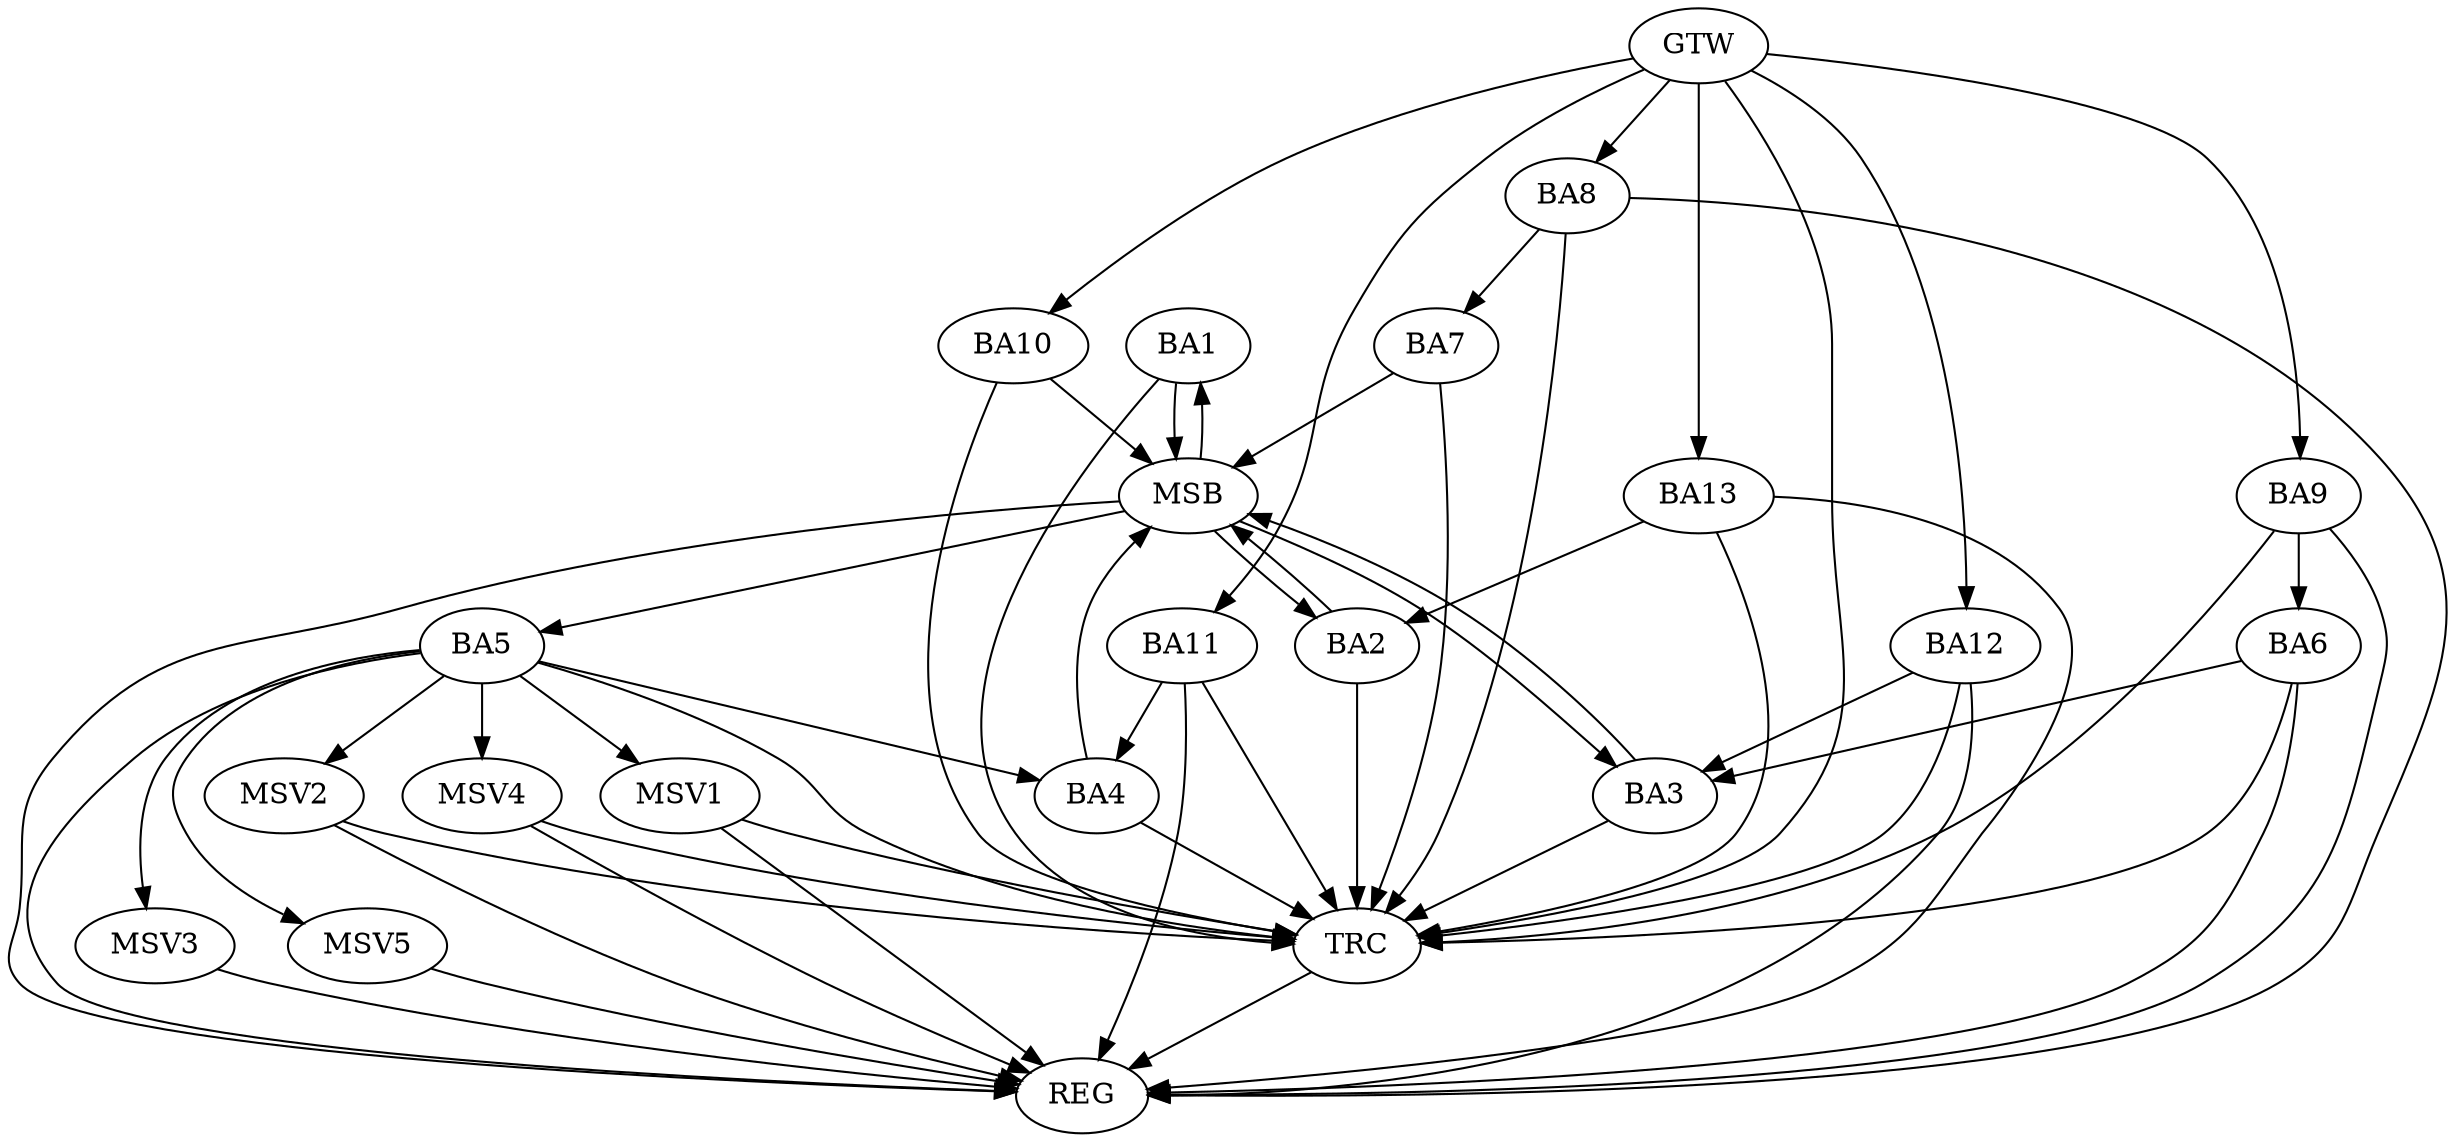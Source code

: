strict digraph G {
  BA1 [ label="BA1" ];
  BA2 [ label="BA2" ];
  BA3 [ label="BA3" ];
  BA4 [ label="BA4" ];
  BA5 [ label="BA5" ];
  BA6 [ label="BA6" ];
  BA7 [ label="BA7" ];
  BA8 [ label="BA8" ];
  BA9 [ label="BA9" ];
  BA10 [ label="BA10" ];
  BA11 [ label="BA11" ];
  BA12 [ label="BA12" ];
  BA13 [ label="BA13" ];
  GTW [ label="GTW" ];
  REG [ label="REG" ];
  MSB [ label="MSB" ];
  TRC [ label="TRC" ];
  MSV1 [ label="MSV1" ];
  MSV2 [ label="MSV2" ];
  MSV3 [ label="MSV3" ];
  MSV4 [ label="MSV4" ];
  MSV5 [ label="MSV5" ];
  BA5 -> BA4;
  BA6 -> BA3;
  BA8 -> BA7;
  BA9 -> BA6;
  BA11 -> BA4;
  BA12 -> BA3;
  BA13 -> BA2;
  GTW -> BA8;
  GTW -> BA9;
  GTW -> BA10;
  GTW -> BA11;
  GTW -> BA12;
  GTW -> BA13;
  BA5 -> REG;
  BA6 -> REG;
  BA8 -> REG;
  BA9 -> REG;
  BA11 -> REG;
  BA12 -> REG;
  BA13 -> REG;
  BA1 -> MSB;
  MSB -> BA2;
  MSB -> REG;
  BA2 -> MSB;
  MSB -> BA1;
  BA3 -> MSB;
  BA4 -> MSB;
  MSB -> BA3;
  BA7 -> MSB;
  BA10 -> MSB;
  MSB -> BA5;
  BA1 -> TRC;
  BA2 -> TRC;
  BA3 -> TRC;
  BA4 -> TRC;
  BA5 -> TRC;
  BA6 -> TRC;
  BA7 -> TRC;
  BA8 -> TRC;
  BA9 -> TRC;
  BA10 -> TRC;
  BA11 -> TRC;
  BA12 -> TRC;
  BA13 -> TRC;
  GTW -> TRC;
  TRC -> REG;
  BA5 -> MSV1;
  MSV1 -> REG;
  MSV1 -> TRC;
  BA5 -> MSV2;
  MSV2 -> REG;
  MSV2 -> TRC;
  BA5 -> MSV3;
  MSV3 -> REG;
  BA5 -> MSV4;
  MSV4 -> REG;
  MSV4 -> TRC;
  BA5 -> MSV5;
  MSV5 -> REG;
}
